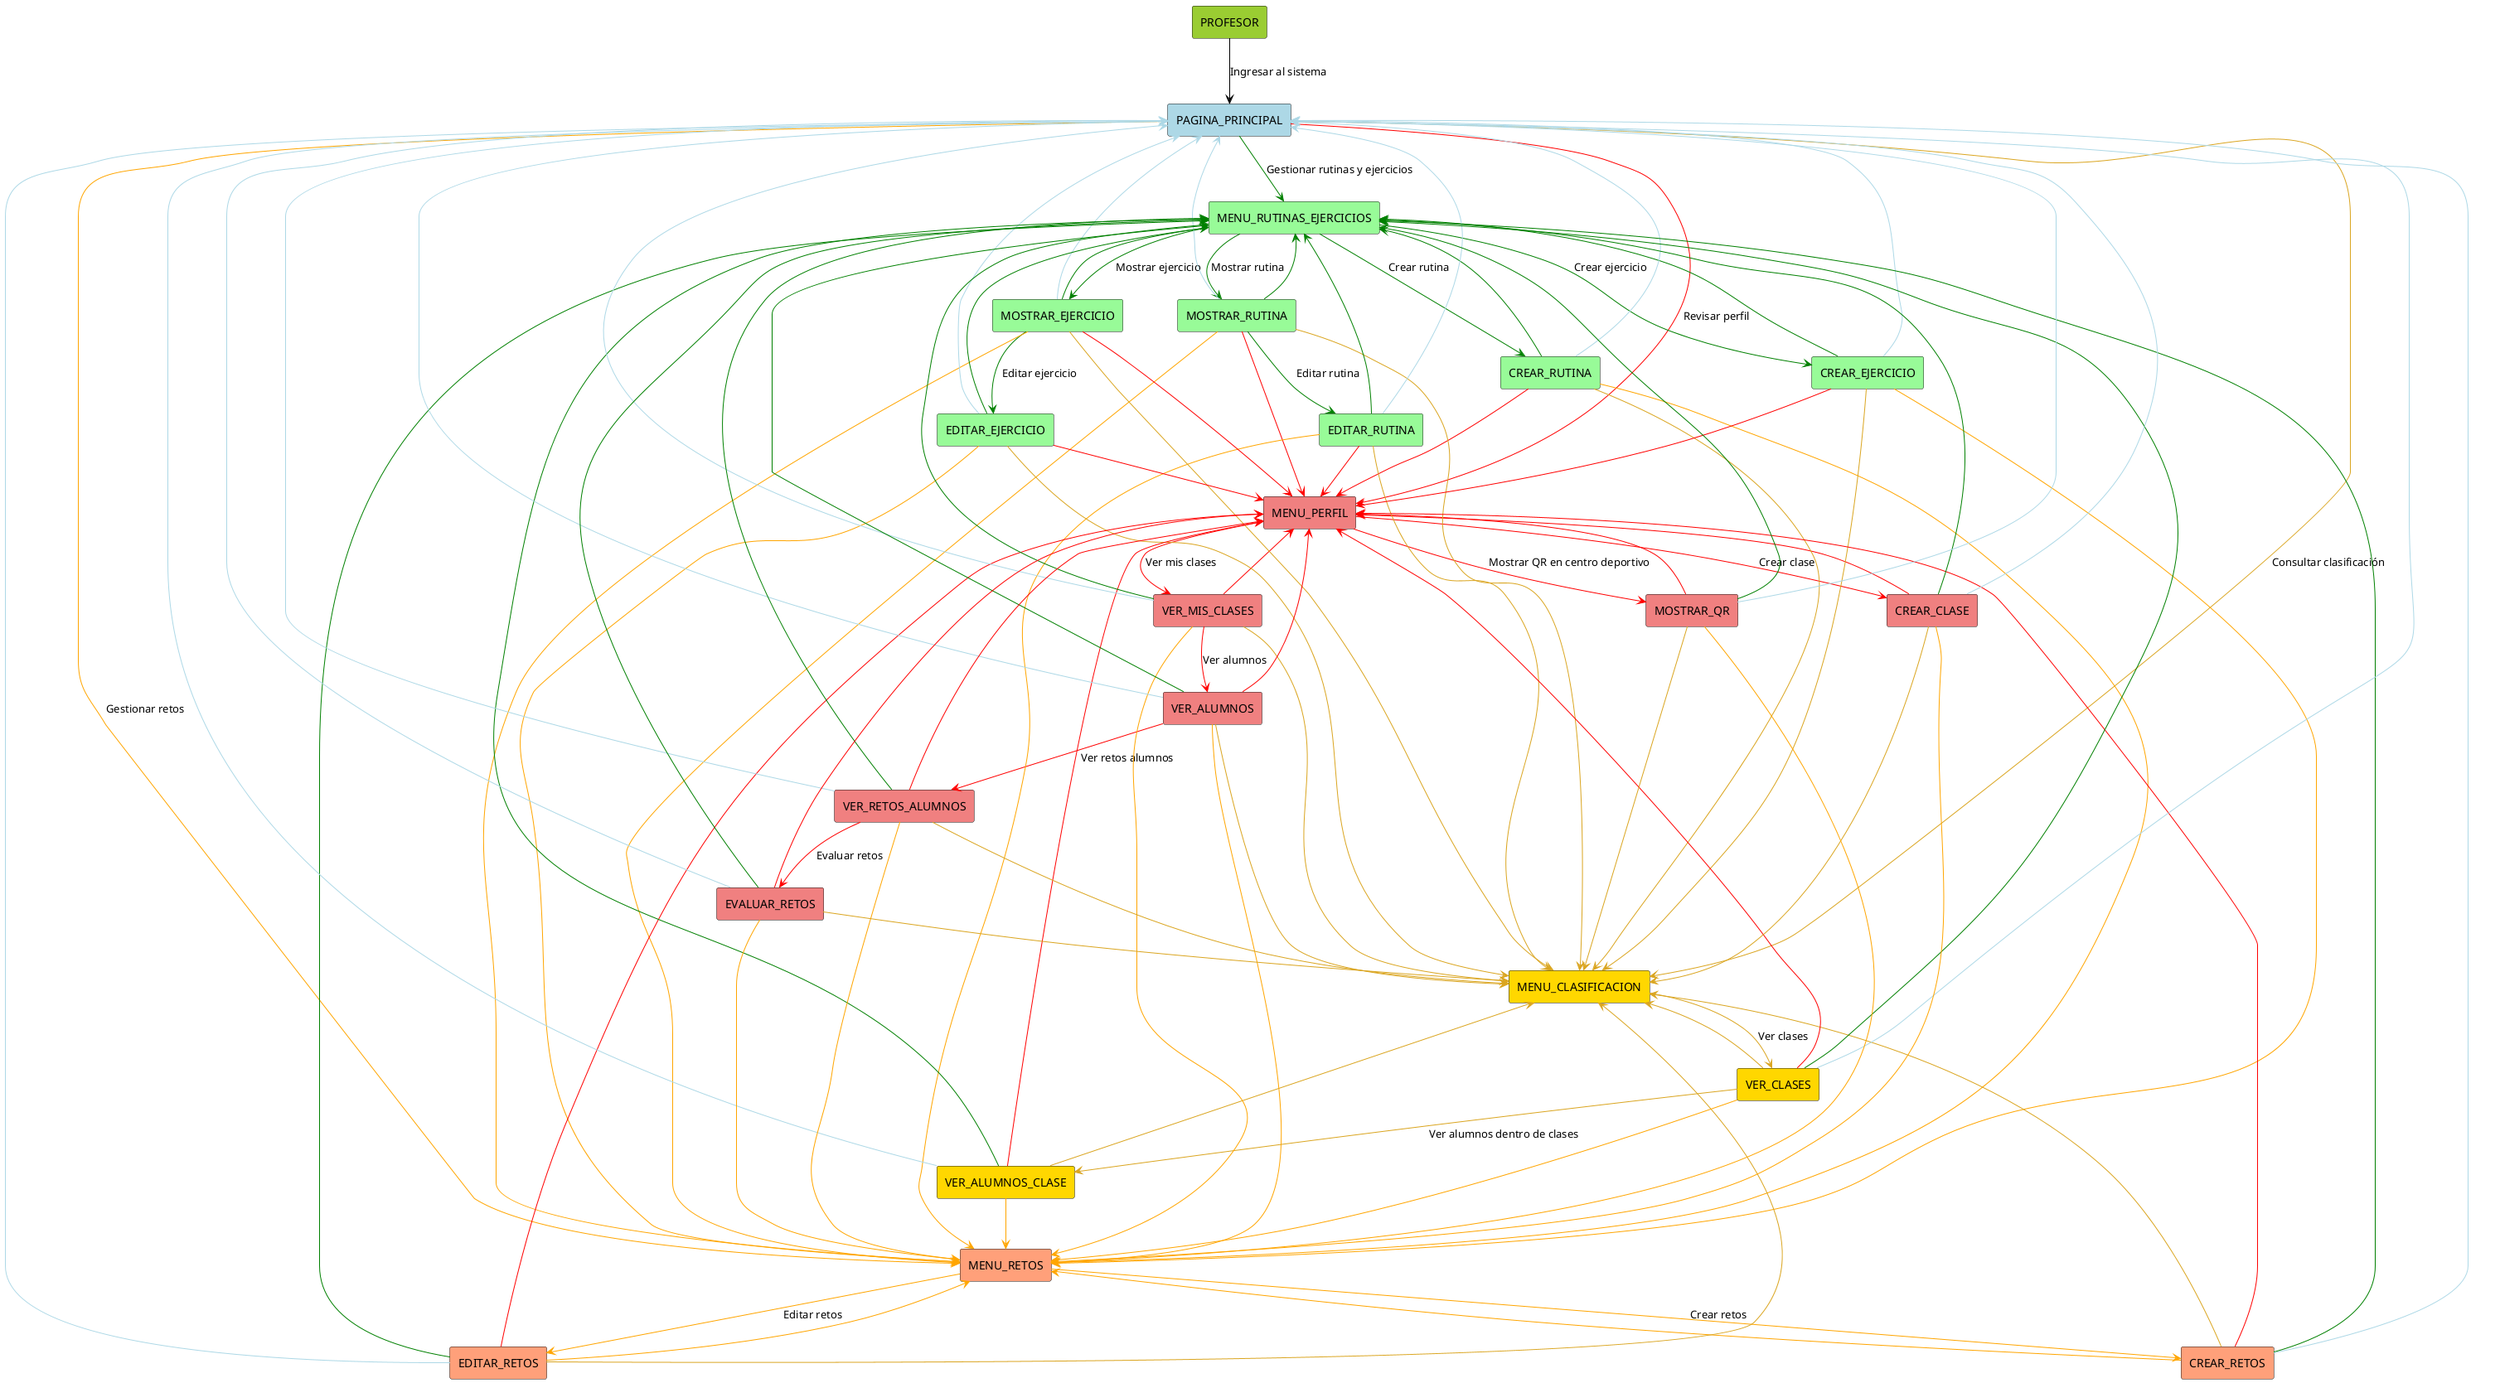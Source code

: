 @startuml ProfesorCasosDeUso
!define RECTANGLE(x) rectangle x

' Definición de actores y elementos principales
RECTANGLE(PROFESOR) #YellowGreen
RECTANGLE(PAGINA_PRINCIPAL) #LightBlue

' Menús principales
RECTANGLE(MENU_RUTINAS_EJERCICIOS) #PaleGreen
RECTANGLE(MENU_RETOS) #LightSalmon
RECTANGLE(MENU_CLASIFICACION) #Gold
RECTANGLE(MENU_PERFIL) #LightCoral

' Submenús de "Rutinas y Ejercicios"
RECTANGLE(CREAR_RUTINA) #PaleGreen
RECTANGLE(MOSTRAR_RUTINA) #PaleGreen
RECTANGLE(EDITAR_RUTINA) #PaleGreen
RECTANGLE(CREAR_EJERCICIO) #PaleGreen
RECTANGLE(MOSTRAR_EJERCICIO) #PaleGreen
RECTANGLE(EDITAR_EJERCICIO) #PaleGreen

' Submenús de "Retos"
RECTANGLE(CREAR_RETOS) #LightSalmon
RECTANGLE(EDITAR_RETOS) #LightSalmon

' Submenús de "Clasificación"
RECTANGLE(VER_CLASES) #Gold
RECTANGLE(VER_ALUMNOS_CLASE) #Gold

' Submenús de "Perfil"
RECTANGLE(CREAR_CLASE) #LightCoral
RECTANGLE(MOSTRAR_QR) #LightCoral
RECTANGLE(VER_MIS_CLASES) #LightCoral
RECTANGLE(VER_ALUMNOS) #LightCoral
RECTANGLE(VER_RETOS_ALUMNOS) #LightCoral
RECTANGLE(EVALUAR_RETOS) #LightCoral

' Relaciones principales
PROFESOR -[#Black]-> PAGINA_PRINCIPAL : Ingresar al sistema

PAGINA_PRINCIPAL -[#Green]-> MENU_RUTINAS_EJERCICIOS : Gestionar rutinas y ejercicios
PAGINA_PRINCIPAL -[#Orange]-> MENU_RETOS : Gestionar retos
PAGINA_PRINCIPAL -[#GoldenRod]-> MENU_CLASIFICACION : Consultar clasificación
PAGINA_PRINCIPAL -[#Red]-> MENU_PERFIL : Revisar perfil

' Menú "Rutinas y Ejercicios"
MENU_RUTINAS_EJERCICIOS -[#Green]-> CREAR_RUTINA : Crear rutina
MENU_RUTINAS_EJERCICIOS -[#Green]-> CREAR_EJERCICIO : Crear ejercicio
MENU_RUTINAS_EJERCICIOS -[#Green]-> MOSTRAR_RUTINA : Mostrar rutina
MENU_RUTINAS_EJERCICIOS -[#Green]-> MOSTRAR_EJERCICIO : Mostrar ejercicio
MOSTRAR_RUTINA -[#Green]-> EDITAR_RUTINA : Editar rutina
MOSTRAR_EJERCICIO -[#Green]-> EDITAR_EJERCICIO : Editar ejercicio

' Menú "Retos"
MENU_RETOS -[#Orange]-> CREAR_RETOS : Crear retos
MENU_RETOS -[#Orange]-> EDITAR_RETOS : Editar retos

' Menú "Clasificación"
MENU_CLASIFICACION -[#GoldenRod]-> VER_CLASES : Ver clases
VER_CLASES -[#GoldenRod]-> VER_ALUMNOS_CLASE : Ver alumnos dentro de clases

' Menú "Perfil"
MENU_PERFIL -[#Red]-> CREAR_CLASE : Crear clase
MENU_PERFIL -[#Red]-> MOSTRAR_QR : Mostrar QR en centro deportivo
MENU_PERFIL -[#Red]-> VER_MIS_CLASES : Ver mis clases
VER_MIS_CLASES -[#Red]-> VER_ALUMNOS : Ver alumnos
VER_ALUMNOS -[#Red]-> VER_RETOS_ALUMNOS : Ver retos alumnos
VER_RETOS_ALUMNOS -[#Red]-> EVALUAR_RETOS : Evaluar retos

' Conexiones universales desde cada submenú
CREAR_RUTINA -[#Green]-> MENU_RUTINAS_EJERCICIOS
CREAR_RUTINA -[#Orange]-> MENU_RETOS
CREAR_RUTINA -[#GoldenRod]-> MENU_CLASIFICACION
CREAR_RUTINA -[#Red]-> MENU_PERFIL
CREAR_RUTINA -[#LightBlue]-> PAGINA_PRINCIPAL

MOSTRAR_RUTINA -[#Green]-> MENU_RUTINAS_EJERCICIOS
MOSTRAR_RUTINA -[#Orange]-> MENU_RETOS
MOSTRAR_RUTINA -[#GoldenRod]-> MENU_CLASIFICACION
MOSTRAR_RUTINA -[#Red]-> MENU_PERFIL
MOSTRAR_RUTINA -[#LightBlue]-> PAGINA_PRINCIPAL

EDITAR_RUTINA -[#Green]-> MENU_RUTINAS_EJERCICIOS
EDITAR_RUTINA -[#Orange]-> MENU_RETOS
EDITAR_RUTINA -[#GoldenRod]-> MENU_CLASIFICACION
EDITAR_RUTINA -[#Red]-> MENU_PERFIL
EDITAR_RUTINA -[#LightBlue]-> PAGINA_PRINCIPAL

CREAR_EJERCICIO -[#Green]-> MENU_RUTINAS_EJERCICIOS
CREAR_EJERCICIO -[#Orange]-> MENU_RETOS
CREAR_EJERCICIO -[#GoldenRod]-> MENU_CLASIFICACION
CREAR_EJERCICIO -[#Red]-> MENU_PERFIL
CREAR_EJERCICIO -[#LightBlue]-> PAGINA_PRINCIPAL

MOSTRAR_EJERCICIO -[#Green]-> MENU_RUTINAS_EJERCICIOS
MOSTRAR_EJERCICIO -[#Orange]-> MENU_RETOS
MOSTRAR_EJERCICIO -[#GoldenRod]-> MENU_CLASIFICACION
MOSTRAR_EJERCICIO -[#Red]-> MENU_PERFIL
MOSTRAR_EJERCICIO -[#LightBlue]-> PAGINA_PRINCIPAL

EDITAR_EJERCICIO -[#Green]-> MENU_RUTINAS_EJERCICIOS
EDITAR_EJERCICIO -[#Orange]-> MENU_RETOS
EDITAR_EJERCICIO -[#GoldenRod]-> MENU_CLASIFICACION
EDITAR_EJERCICIO -[#Red]-> MENU_PERFIL
EDITAR_EJERCICIO -[#LightBlue]-> PAGINA_PRINCIPAL

CREAR_RETOS -[#Green]-> MENU_RUTINAS_EJERCICIOS
CREAR_RETOS -[#Orange]-> MENU_RETOS
CREAR_RETOS -[#GoldenRod]-> MENU_CLASIFICACION
CREAR_RETOS -[#Red]-> MENU_PERFIL
CREAR_RETOS -[#LightBlue]-> PAGINA_PRINCIPAL

EDITAR_RETOS -[#Green]-> MENU_RUTINAS_EJERCICIOS
EDITAR_RETOS -[#Orange]-> MENU_RETOS
EDITAR_RETOS -[#GoldenRod]-> MENU_CLASIFICACION
EDITAR_RETOS -[#Red]-> MENU_PERFIL
EDITAR_RETOS -[#LightBlue]-> PAGINA_PRINCIPAL

VER_CLASES -[#Green]-> MENU_RUTINAS_EJERCICIOS
VER_CLASES -[#Orange]-> MENU_RETOS
VER_CLASES -[#GoldenRod]-> MENU_CLASIFICACION
VER_CLASES -[#Red]-> MENU_PERFIL
VER_CLASES -[#LightBlue]-> PAGINA_PRINCIPAL

VER_ALUMNOS_CLASE -[#Green]-> MENU_RUTINAS_EJERCICIOS
VER_ALUMNOS_CLASE -[#Orange]-> MENU_RETOS
VER_ALUMNOS_CLASE -[#GoldenRod]-> MENU_CLASIFICACION
VER_ALUMNOS_CLASE -[#Red]-> MENU_PERFIL
VER_ALUMNOS_CLASE -[#LightBlue]-> PAGINA_PRINCIPAL

CREAR_CLASE -[#Green]-> MENU_RUTINAS_EJERCICIOS
CREAR_CLASE -[#Orange]-> MENU_RETOS
CREAR_CLASE -[#GoldenRod]-> MENU_CLASIFICACION
CREAR_CLASE -[#Red]-> MENU_PERFIL
CREAR_CLASE -[#LightBlue]-> PAGINA_PRINCIPAL

MOSTRAR_QR -[#Green]-> MENU_RUTINAS_EJERCICIOS
MOSTRAR_QR -[#Orange]-> MENU_RETOS
MOSTRAR_QR -[#GoldenRod]-> MENU_CLASIFICACION
MOSTRAR_QR -[#Red]-> MENU_PERFIL
MOSTRAR_QR -[#LightBlue]-> PAGINA_PRINCIPAL

VER_MIS_CLASES -[#Green]-> MENU_RUTINAS_EJERCICIOS
VER_MIS_CLASES -[#Orange]-> MENU_RETOS
VER_MIS_CLASES -[#GoldenRod]-> MENU_CLASIFICACION
VER_MIS_CLASES -[#Red]-> MENU_PERFIL
VER_MIS_CLASES -[#LightBlue]-> PAGINA_PRINCIPAL

VER_ALUMNOS -[#Green]-> MENU_RUTINAS_EJERCICIOS
VER_ALUMNOS -[#Orange]-> MENU_RETOS
VER_ALUMNOS -[#GoldenRod]-> MENU_CLASIFICACION
VER_ALUMNOS -[#Red]-> MENU_PERFIL
VER_ALUMNOS -[#LightBlue]-> PAGINA_PRINCIPAL

VER_RETOS_ALUMNOS -[#Green]-> MENU_RUTINAS_EJERCICIOS
VER_RETOS_ALUMNOS -[#Orange]-> MENU_RETOS
VER_RETOS_ALUMNOS -[#GoldenRod]-> MENU_CLASIFICACION
VER_RETOS_ALUMNOS -[#Red]-> MENU_PERFIL
VER_RETOS_ALUMNOS -[#LightBlue]-> PAGINA_PRINCIPAL

EVALUAR_RETOS -[#Green]-> MENU_RUTINAS_EJERCICIOS
EVALUAR_RETOS -[#Orange]-> MENU_RETOS
EVALUAR_RETOS -[#GoldenRod]-> MENU_CLASIFICACION
EVALUAR_RETOS -[#Red]-> MENU_PERFIL
EVALUAR_RETOS -[#LightBlue]-> PAGINA_PRINCIPAL

@enduml
